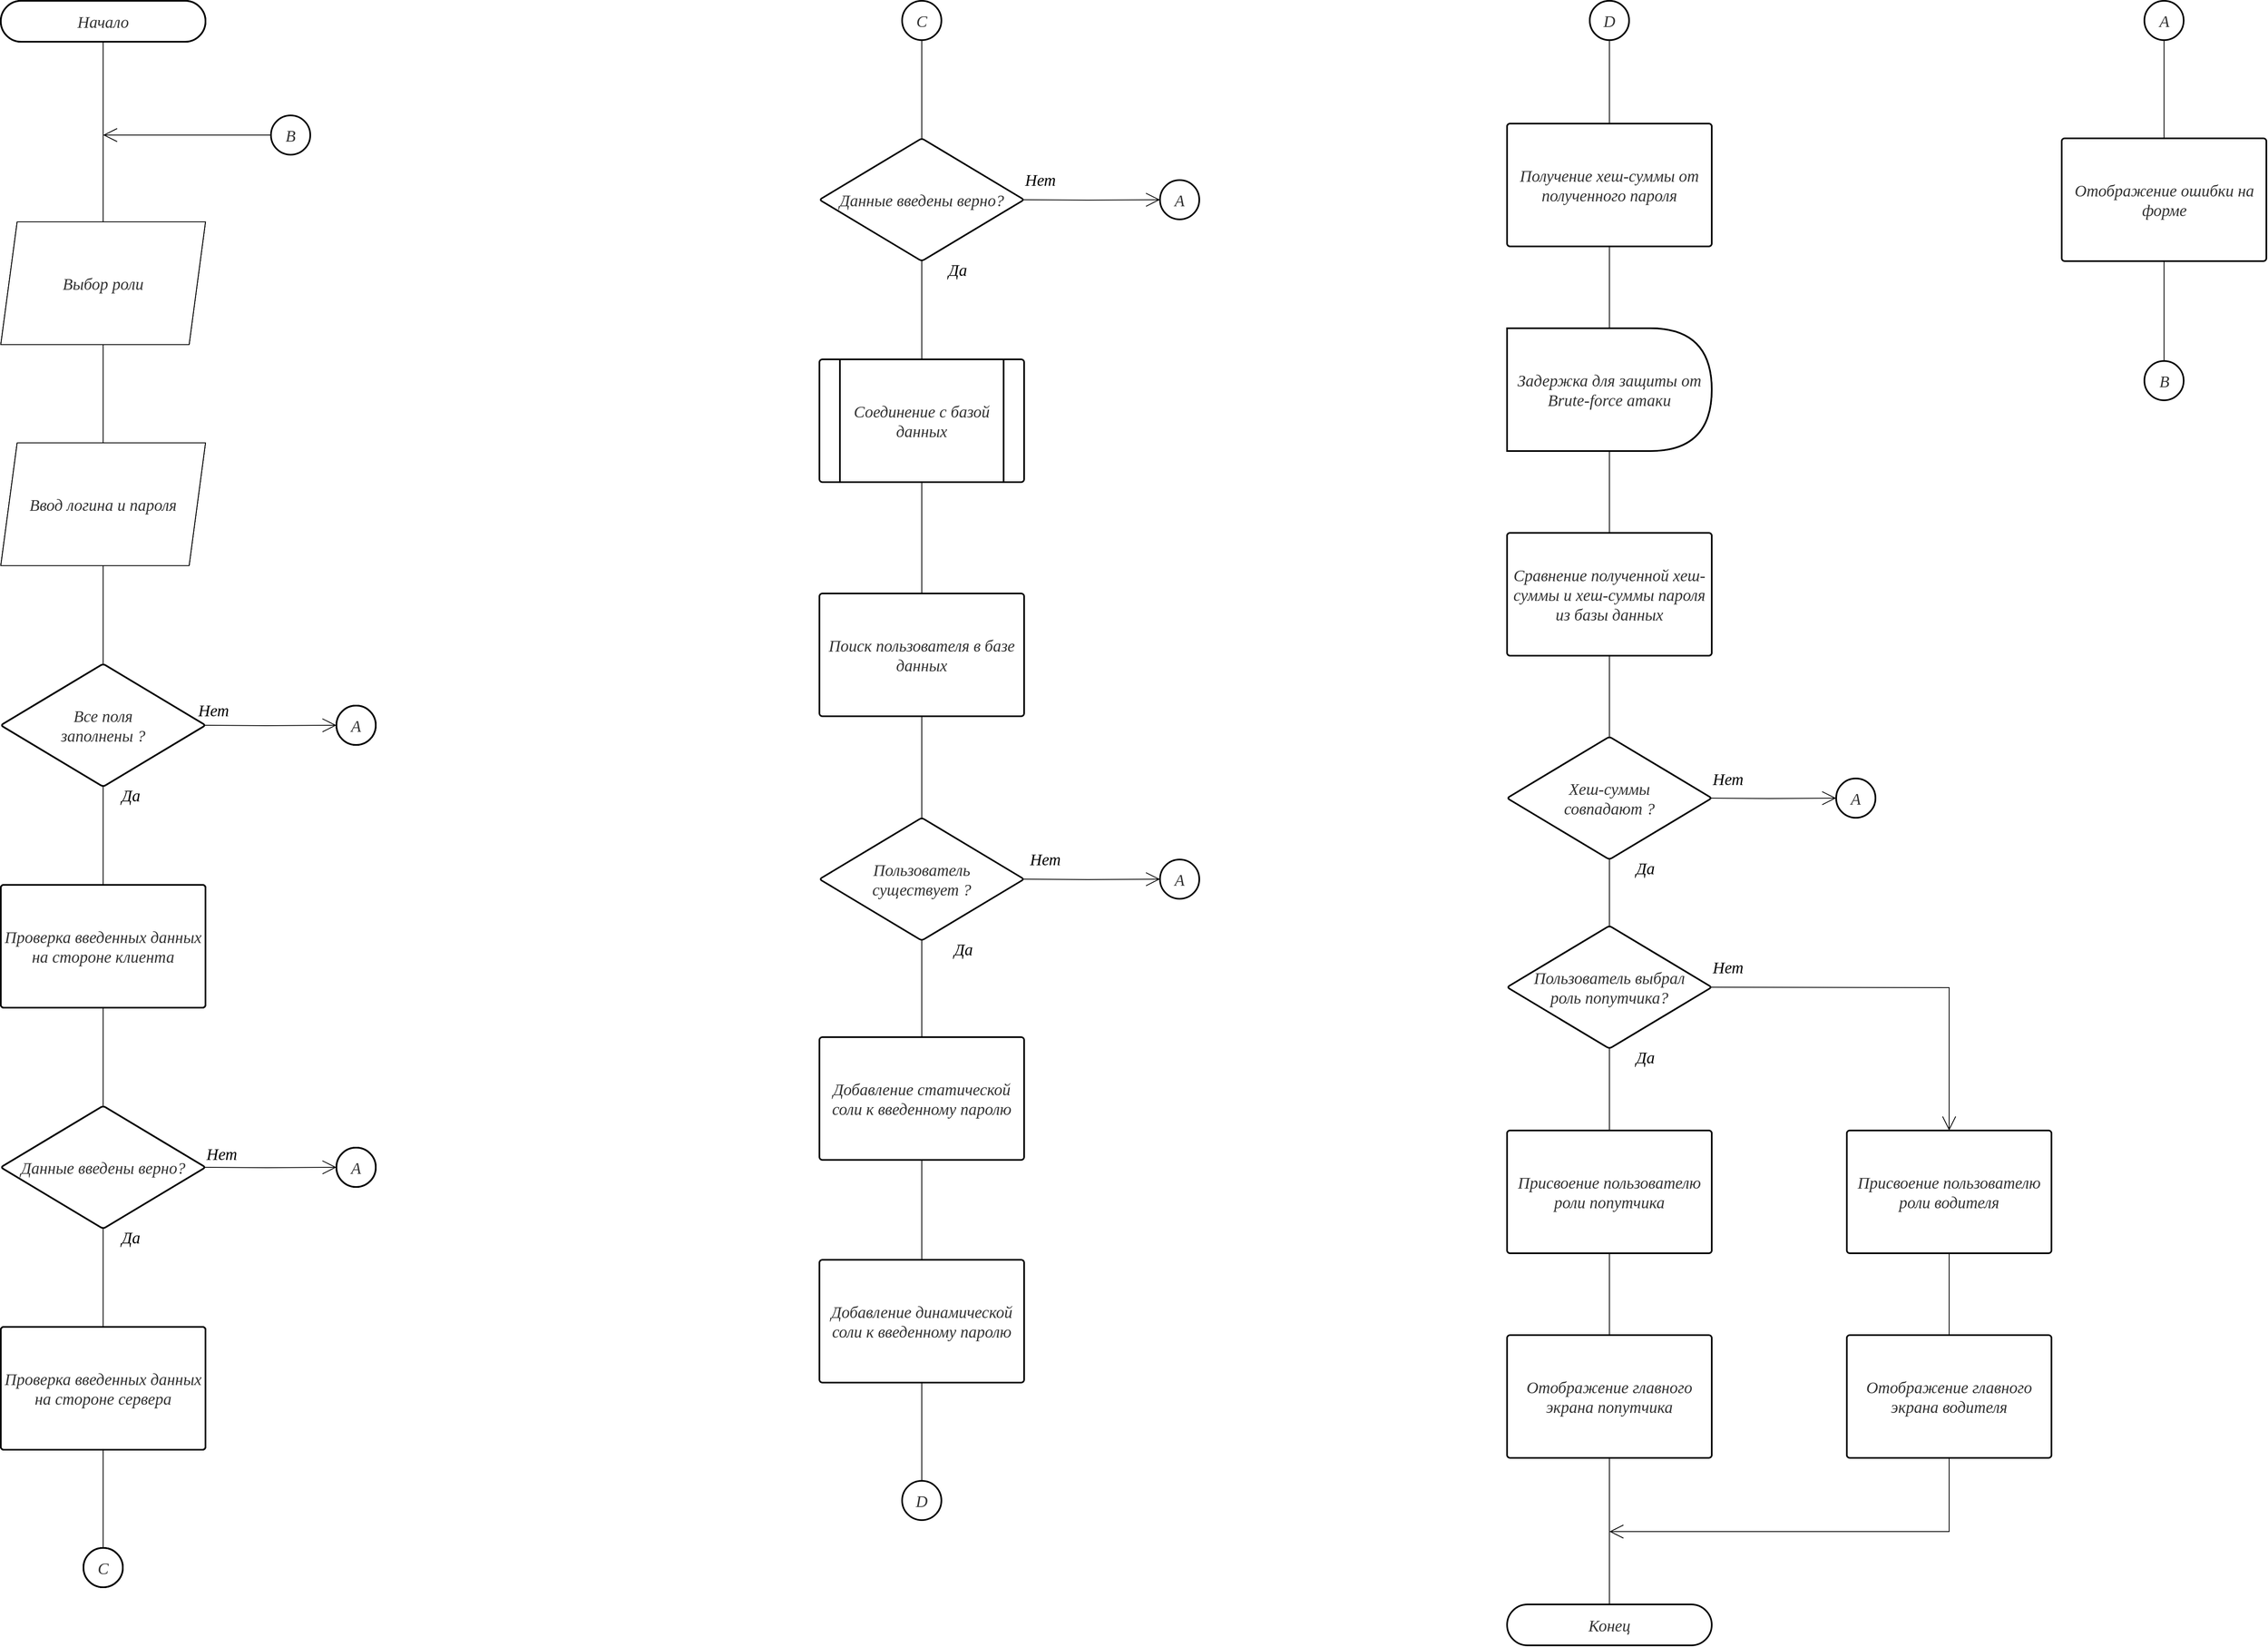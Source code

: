 <mxfile version="13.9.9" type="device"><diagram name="Страница-1" id="Страница-1"><mxGraphModel dx="1820" dy="2960" grid="1" gridSize="10" guides="1" tooltips="1" connect="1" arrows="1" fold="1" page="1" pageScale="1" pageWidth="3300" pageHeight="2339" math="0" shadow="0"><root><mxCell id="0"/><mxCell id="1" value="Блок-схема" parent="0"/><mxCell id="r9FkBit1cDTb5lO4VBFh-151" style="edgeStyle=orthogonalEdgeStyle;rounded=0;orthogonalLoop=1;jettySize=auto;html=1;exitX=0.5;exitY=1;exitDx=0;exitDy=0;entryX=0.5;entryY=0;entryDx=0;entryDy=0;fontFamily=ISOCPEUR;fontSize=20;endArrow=none;endFill=0;fontStyle=2" parent="1" source="r9FkBit1cDTb5lO4VBFh-81" target="ZZyFXWdjneQ9hG4lhuZ--81" edge="1"><mxGeometry relative="1" as="geometry"><mxPoint x="3706" y="346" as="targetPoint"/><Array as="points"><mxPoint x="3706" y="186"/></Array></mxGeometry></mxCell><UserObject label="Начало" lucidchartObjectId="3sSTWtiWA_H7" id="r9FkBit1cDTb5lO4VBFh-81"><mxCell style="html=1;overflow=block;whiteSpace=wrap;rounded=1;arcSize=50;whiteSpace=wrap;fontSize=20;fontFamily=ISOCPEUR;fontColor=#333333;fontStyle=2;spacing=3;strokeColor=#5e5e5e;strokeOpacity=100;strokeWidth=2;" parent="1" vertex="1"><mxGeometry x="3581" y="136" width="250" height="50" as="geometry"/></mxCell></UserObject><mxCell id="r9FkBit1cDTb5lO4VBFh-152" style="edgeStyle=orthogonalEdgeStyle;rounded=0;orthogonalLoop=1;jettySize=auto;html=1;entryX=0;entryY=0.5;entryDx=0;entryDy=0;fontFamily=ISOCPEUR;fontSize=20;endArrow=open;endFill=0;endSize=15;fontStyle=2" parent="1" target="r9FkBit1cDTb5lO4VBFh-88" edge="1"><mxGeometry relative="1" as="geometry"><mxPoint x="3828" y="1021" as="sourcePoint"/></mxGeometry></mxCell><mxCell id="r9FkBit1cDTb5lO4VBFh-153" style="edgeStyle=orthogonalEdgeStyle;rounded=0;orthogonalLoop=1;jettySize=auto;html=1;exitX=0.5;exitY=1;exitDx=0;exitDy=0;entryX=0.5;entryY=0;entryDx=0;entryDy=0;fontFamily=ISOCPEUR;fontSize=20;endArrow=none;endFill=0;fontStyle=2" parent="1" source="r9FkBit1cDTb5lO4VBFh-85" target="r9FkBit1cDTb5lO4VBFh-93" edge="1"><mxGeometry relative="1" as="geometry"/></mxCell><UserObject label="Все поля &lt;br&gt;заполнены ?" lucidchartObjectId="zvSTFyp-OjtI" id="r9FkBit1cDTb5lO4VBFh-85"><mxCell style="html=1;overflow=block;whiteSpace=wrap;rhombus;whiteSpace=wrap;fontSize=20;fontFamily=ISOCPEUR;fontColor=#333333;fontStyle=2;spacing=3;strokeColor=#5E5E5E;rounded=1;absoluteArcSize=1;arcSize=7;strokeWidth=2;" parent="1" vertex="1"><mxGeometry x="3581" y="946" width="250" height="150" as="geometry"/></mxCell></UserObject><UserObject label="A" lucidchartObjectId="2ASTURhC0mBe" id="r9FkBit1cDTb5lO4VBFh-88"><mxCell style="html=1;overflow=block;whiteSpace=wrap;ellipse;whiteSpace=wrap;fontSize=20;fontFamily=ISOCPEUR;fontColor=#333333;fontStyle=2;spacing=3;strokeColor=#5e5e5e;strokeOpacity=100;rounded=1;absoluteArcSize=1;arcSize=7;strokeWidth=2;" parent="1" vertex="1"><mxGeometry x="3991" y="997" width="48" height="48" as="geometry"/></mxCell></UserObject><mxCell id="f9cAHA0PAbrqCLWOZRbu-280" style="edgeStyle=orthogonalEdgeStyle;rounded=0;orthogonalLoop=1;jettySize=auto;html=1;exitX=0;exitY=0.5;exitDx=0;exitDy=0;endArrow=open;endFill=0;endSize=15;fontStyle=2" parent="1" source="r9FkBit1cDTb5lO4VBFh-91" edge="1"><mxGeometry relative="1" as="geometry"><mxPoint x="3706" y="300" as="targetPoint"/></mxGeometry></mxCell><UserObject label="B" lucidchartObjectId="sBSTlhO17uI8" id="r9FkBit1cDTb5lO4VBFh-91"><mxCell style="html=1;overflow=block;whiteSpace=wrap;ellipse;whiteSpace=wrap;fontSize=20;fontFamily=ISOCPEUR;fontColor=#333333;fontStyle=2;spacing=3;strokeOpacity=100;rounded=1;absoluteArcSize=1;arcSize=7;strokeWidth=2;" parent="1" vertex="1"><mxGeometry x="3911" y="276" width="48" height="48" as="geometry"/></mxCell></UserObject><mxCell id="r9FkBit1cDTb5lO4VBFh-181" style="edgeStyle=orthogonalEdgeStyle;rounded=0;orthogonalLoop=1;jettySize=auto;html=1;exitX=0.5;exitY=1;exitDx=0;exitDy=0;entryX=0.5;entryY=0;entryDx=0;entryDy=0;fontFamily=ISOCPEUR;fontSize=20;endArrow=none;endFill=0;fontStyle=2" parent="1" source="r9FkBit1cDTb5lO4VBFh-93" target="r9FkBit1cDTb5lO4VBFh-94" edge="1"><mxGeometry relative="1" as="geometry"/></mxCell><UserObject label="Проверка введенных данных на стороне клиента" lucidchartObjectId="fCST5fSNchoZ" id="r9FkBit1cDTb5lO4VBFh-93"><mxCell style="html=1;overflow=block;whiteSpace=wrap;;whiteSpace=wrap;fontSize=20;fontFamily=ISOCPEUR;fontColor=#333333;fontStyle=2;spacing=7;strokeColor=#5e5e5e;strokeOpacity=100;rounded=1;absoluteArcSize=1;arcSize=7;strokeWidth=2;" parent="1" vertex="1"><mxGeometry x="3581" y="1216" width="250" height="150" as="geometry"/></mxCell></UserObject><mxCell id="r9FkBit1cDTb5lO4VBFh-154" style="edgeStyle=orthogonalEdgeStyle;rounded=0;orthogonalLoop=1;jettySize=auto;html=1;entryX=0;entryY=0.5;entryDx=0;entryDy=0;fontFamily=ISOCPEUR;fontSize=20;endArrow=open;endFill=0;jumpSize=6;endSize=15;fontStyle=2" parent="1" target="r9FkBit1cDTb5lO4VBFh-96" edge="1"><mxGeometry relative="1" as="geometry"><mxPoint x="3830" y="1561" as="sourcePoint"/></mxGeometry></mxCell><mxCell id="AhCpsoD10RwEDoo0qufP-7" style="edgeStyle=orthogonalEdgeStyle;rounded=0;orthogonalLoop=1;jettySize=auto;html=1;exitX=0.5;exitY=1;exitDx=0;exitDy=0;entryX=0.5;entryY=0;entryDx=0;entryDy=0;endArrow=none;endFill=0;fontStyle=2" parent="1" source="r9FkBit1cDTb5lO4VBFh-94" target="r9FkBit1cDTb5lO4VBFh-116" edge="1"><mxGeometry relative="1" as="geometry"/></mxCell><UserObject label="Данные введены верно?" lucidchartObjectId="6CST3Xe1VdFV" id="r9FkBit1cDTb5lO4VBFh-94"><mxCell style="html=1;overflow=block;whiteSpace=wrap;rhombus;whiteSpace=wrap;fontSize=20;fontFamily=ISOCPEUR;fontColor=#333333;fontStyle=2;spacing=3;strokeColor=#5e5e5e;strokeOpacity=100;rounded=1;absoluteArcSize=1;arcSize=7;strokeWidth=2;" parent="1" vertex="1"><mxGeometry x="3581" y="1486" width="250" height="150" as="geometry"/></mxCell></UserObject><UserObject label="A" lucidchartObjectId="0ESTvNRMZ74j" id="r9FkBit1cDTb5lO4VBFh-96"><mxCell style="html=1;overflow=block;whiteSpace=wrap;ellipse;whiteSpace=wrap;fontSize=20;fontFamily=ISOCPEUR;fontColor=#333333;fontStyle=2;spacing=3;strokeColor=#5e5e5e;strokeOpacity=100;rounded=1;absoluteArcSize=1;arcSize=7;strokeWidth=2;" parent="1" vertex="1"><mxGeometry x="3991" y="1537" width="48" height="48" as="geometry"/></mxCell></UserObject><mxCell id="r9FkBit1cDTb5lO4VBFh-173" style="edgeStyle=orthogonalEdgeStyle;rounded=0;orthogonalLoop=1;jettySize=auto;html=1;entryX=0;entryY=0.5;entryDx=0;entryDy=0;fontFamily=ISOCPEUR;fontSize=20;endArrow=open;endFill=0;endSize=15;fontStyle=2" parent="1" target="r9FkBit1cDTb5lO4VBFh-100" edge="1"><mxGeometry relative="1" as="geometry"><mxPoint x="4829" y="379" as="sourcePoint"/></mxGeometry></mxCell><mxCell id="AhCpsoD10RwEDoo0qufP-11" style="edgeStyle=orthogonalEdgeStyle;rounded=0;orthogonalLoop=1;jettySize=auto;html=1;exitX=0.5;exitY=1;exitDx=0;exitDy=0;entryX=0.5;entryY=0;entryDx=0;entryDy=0;endArrow=none;endFill=0;fontStyle=2" parent="1" source="r9FkBit1cDTb5lO4VBFh-99" target="r9FkBit1cDTb5lO4VBFh-103" edge="1"><mxGeometry relative="1" as="geometry"/></mxCell><UserObject label="Данные введены верно?" lucidchartObjectId="PGST4QTKLZuI" id="r9FkBit1cDTb5lO4VBFh-99"><mxCell style="html=1;overflow=block;whiteSpace=wrap;rhombus;whiteSpace=wrap;fontSize=20;fontFamily=ISOCPEUR;fontColor=#333333;fontStyle=2;spacing=3;strokeOpacity=100;rounded=1;absoluteArcSize=1;arcSize=7;strokeWidth=2;" parent="1" vertex="1"><mxGeometry x="4581" y="304" width="250" height="150" as="geometry"/></mxCell></UserObject><UserObject label="A" lucidchartObjectId="MHSTIdCg~4zx" id="r9FkBit1cDTb5lO4VBFh-100"><mxCell style="html=1;overflow=block;whiteSpace=wrap;ellipse;whiteSpace=wrap;fontSize=20;fontFamily=ISOCPEUR;fontColor=#333333;fontStyle=2;spacing=3;strokeOpacity=100;rounded=1;absoluteArcSize=1;arcSize=7;strokeWidth=2;" parent="1" vertex="1"><mxGeometry x="4997" y="355" width="48" height="48" as="geometry"/></mxCell></UserObject><mxCell id="AhCpsoD10RwEDoo0qufP-12" style="edgeStyle=orthogonalEdgeStyle;rounded=0;orthogonalLoop=1;jettySize=auto;html=1;exitX=0.5;exitY=1;exitDx=0;exitDy=0;entryX=0.5;entryY=0;entryDx=0;entryDy=0;endArrow=none;endFill=0;fontStyle=2" parent="1" source="r9FkBit1cDTb5lO4VBFh-103" target="r9FkBit1cDTb5lO4VBFh-117" edge="1"><mxGeometry relative="1" as="geometry"/></mxCell><UserObject label="Соединение с базой данных" lucidchartObjectId="TSSTeVIu-T~A" id="r9FkBit1cDTb5lO4VBFh-103"><mxCell style="html=1;overflow=block;whiteSpace=wrap;shape=process;whiteSpace=wrap;fontSize=20;fontFamily=ISOCPEUR;fontColor=#333333;fontStyle=2;spacing=3;strokeOpacity=100;rounded=1;absoluteArcSize=1;arcSize=7;strokeWidth=2;" parent="1" vertex="1"><mxGeometry x="4581" y="574" width="250" height="150" as="geometry"/></mxCell></UserObject><mxCell id="r9FkBit1cDTb5lO4VBFh-176" style="edgeStyle=orthogonalEdgeStyle;rounded=0;orthogonalLoop=1;jettySize=auto;html=1;entryX=0;entryY=0.5;entryDx=0;entryDy=0;fontFamily=ISOCPEUR;fontSize=20;endArrow=open;endFill=0;endSize=15;fontStyle=2" parent="1" target="r9FkBit1cDTb5lO4VBFh-112" edge="1"><mxGeometry relative="1" as="geometry"><mxPoint x="4830" y="1209" as="sourcePoint"/></mxGeometry></mxCell><mxCell id="r9FkBit1cDTb5lO4VBFh-178" style="edgeStyle=orthogonalEdgeStyle;rounded=0;orthogonalLoop=1;jettySize=auto;html=1;exitX=0.5;exitY=1;exitDx=0;exitDy=0;entryX=0.5;entryY=0;entryDx=0;entryDy=0;fontFamily=ISOCPEUR;fontSize=20;endArrow=none;endFill=0;fontStyle=2" parent="1" source="r9FkBit1cDTb5lO4VBFh-110" target="r9FkBit1cDTb5lO4VBFh-118" edge="1"><mxGeometry relative="1" as="geometry"/></mxCell><UserObject label="Пользователь &lt;br&gt;существует ?" lucidchartObjectId="g7STS7jhFmGV" id="r9FkBit1cDTb5lO4VBFh-110"><mxCell style="html=1;overflow=block;whiteSpace=wrap;rhombus;whiteSpace=wrap;fontSize=20;fontFamily=ISOCPEUR;fontColor=#333333;fontStyle=2;spacing=3;strokeOpacity=100;rounded=1;absoluteArcSize=1;arcSize=7;strokeWidth=2;" parent="1" vertex="1"><mxGeometry x="4581" y="1134" width="250" height="150" as="geometry"/></mxCell></UserObject><UserObject label="A" lucidchartObjectId="O7STIdExZLB_" id="r9FkBit1cDTb5lO4VBFh-112"><mxCell style="html=1;overflow=block;whiteSpace=wrap;ellipse;whiteSpace=wrap;fontSize=20;fontFamily=ISOCPEUR;fontColor=#333333;fontStyle=2;spacing=3;strokeOpacity=100;rounded=1;absoluteArcSize=1;arcSize=7;strokeWidth=2;" parent="1" vertex="1"><mxGeometry x="4997" y="1185" width="48" height="48" as="geometry"/></mxCell></UserObject><mxCell id="r9FkBit1cDTb5lO4VBFh-182" style="edgeStyle=orthogonalEdgeStyle;rounded=0;orthogonalLoop=1;jettySize=auto;html=1;exitX=0.5;exitY=1;exitDx=0;exitDy=0;entryX=0.5;entryY=0;entryDx=0;entryDy=0;fontFamily=ISOCPEUR;fontSize=20;endArrow=none;endFill=0;fontStyle=2" parent="1" source="r9FkBit1cDTb5lO4VBFh-113" target="r9FkBit1cDTb5lO4VBFh-122" edge="1"><mxGeometry relative="1" as="geometry"/></mxCell><UserObject label="Задержка для защиты от Brute-force атаки" lucidchartObjectId="z8STIo90Ss~5" id="r9FkBit1cDTb5lO4VBFh-113"><mxCell style="html=1;overflow=block;whiteSpace=wrap;shape=delay;whiteSpace=wrap;fontSize=20;fontFamily=ISOCPEUR;fontColor=#333333;fontStyle=2;spacing=3;strokeColor=#5e5e5e;strokeOpacity=100;rounded=1;absoluteArcSize=1;arcSize=7;strokeWidth=2;" parent="1" vertex="1"><mxGeometry x="5421" y="536" width="250" height="150" as="geometry"/></mxCell></UserObject><mxCell id="AhCpsoD10RwEDoo0qufP-8" style="edgeStyle=orthogonalEdgeStyle;rounded=0;orthogonalLoop=1;jettySize=auto;html=1;exitX=0.5;exitY=1;exitDx=0;exitDy=0;entryX=0.5;entryY=0;entryDx=0;entryDy=0;endArrow=none;endFill=0;fontStyle=2" parent="1" source="r9FkBit1cDTb5lO4VBFh-116" target="f9cAHA0PAbrqCLWOZRbu-288" edge="1"><mxGeometry relative="1" as="geometry"/></mxCell><UserObject label="Проверка введенных данных на стороне сервера" lucidchartObjectId="3-STA3JtqGiA" id="r9FkBit1cDTb5lO4VBFh-116"><mxCell style="html=1;overflow=block;whiteSpace=wrap;;whiteSpace=wrap;fontSize=20;fontFamily=ISOCPEUR;fontColor=#333333;fontStyle=2;spacing=7;strokeColor=#5e5e5e;strokeOpacity=100;rounded=1;absoluteArcSize=1;arcSize=7;strokeWidth=2;" parent="1" vertex="1"><mxGeometry x="3581" y="1756" width="250" height="150" as="geometry"/></mxCell></UserObject><mxCell id="b5ymI24eeCPEQhmMt1yS-94" style="edgeStyle=none;jumpSize=6;orthogonalLoop=1;jettySize=auto;html=1;exitX=0.5;exitY=1;exitDx=0;exitDy=0;entryX=0.5;entryY=0;entryDx=0;entryDy=0;endArrow=none;endFill=0;endSize=15;strokeColor=#000000;strokeWidth=1;fontStyle=2" parent="1" source="r9FkBit1cDTb5lO4VBFh-117" target="r9FkBit1cDTb5lO4VBFh-110" edge="1"><mxGeometry relative="1" as="geometry"><mxPoint x="4706.0" y="1406" as="targetPoint"/></mxGeometry></mxCell><UserObject label="Поиск пользователя в базе данных" lucidchartObjectId="x_STbR__fo0M" id="r9FkBit1cDTb5lO4VBFh-117"><mxCell style="html=1;overflow=block;whiteSpace=wrap;;whiteSpace=wrap;fontSize=20;fontFamily=ISOCPEUR;fontColor=#333333;fontStyle=2;spacing=7;strokeOpacity=100;rounded=1;absoluteArcSize=1;arcSize=7;strokeWidth=2;" parent="1" vertex="1"><mxGeometry x="4581" y="860" width="250" height="150" as="geometry"/></mxCell></UserObject><mxCell id="AhCpsoD10RwEDoo0qufP-14" style="edgeStyle=orthogonalEdgeStyle;rounded=0;orthogonalLoop=1;jettySize=auto;html=1;exitX=0.5;exitY=1;exitDx=0;exitDy=0;entryX=0.5;entryY=0;entryDx=0;entryDy=0;endArrow=none;endFill=0;fontStyle=2" parent="1" source="r9FkBit1cDTb5lO4VBFh-118" target="AhCpsoD10RwEDoo0qufP-13" edge="1"><mxGeometry relative="1" as="geometry"/></mxCell><UserObject label="Добавление статической &lt;br&gt;соли к введенному паролю" lucidchartObjectId="J.STtp7_aqmF" id="r9FkBit1cDTb5lO4VBFh-118"><mxCell style="html=1;overflow=block;whiteSpace=wrap;;whiteSpace=wrap;fontSize=20;fontFamily=ISOCPEUR;fontColor=#333333;fontStyle=2;spacing=7;strokeOpacity=100;rounded=1;absoluteArcSize=1;arcSize=7;strokeWidth=2;" parent="1" vertex="1"><mxGeometry x="4581" y="1402" width="250" height="150" as="geometry"/></mxCell></UserObject><mxCell id="r9FkBit1cDTb5lO4VBFh-183" style="edgeStyle=orthogonalEdgeStyle;rounded=0;orthogonalLoop=1;jettySize=auto;html=1;exitX=0.5;exitY=1;exitDx=0;exitDy=0;entryX=0.5;entryY=0;entryDx=0;entryDy=0;fontFamily=ISOCPEUR;fontSize=20;endArrow=none;endFill=0;fontStyle=2" parent="1" source="r9FkBit1cDTb5lO4VBFh-122" target="r9FkBit1cDTb5lO4VBFh-124" edge="1"><mxGeometry relative="1" as="geometry"/></mxCell><UserObject label="Сравнение полученной хеш-суммы и хеш-суммы пароля из базы данных" lucidchartObjectId="dbTTmz_QVtVB" id="r9FkBit1cDTb5lO4VBFh-122"><mxCell style="html=1;overflow=block;whiteSpace=wrap;;whiteSpace=wrap;fontSize=20;fontFamily=ISOCPEUR;fontColor=#333333;fontStyle=2;spacing=7;strokeColor=#5e5e5e;strokeOpacity=100;rounded=1;absoluteArcSize=1;arcSize=7;strokeWidth=2;" parent="1" vertex="1"><mxGeometry x="5421" y="786" width="250" height="150" as="geometry"/></mxCell></UserObject><mxCell id="r9FkBit1cDTb5lO4VBFh-184" style="edgeStyle=orthogonalEdgeStyle;rounded=0;orthogonalLoop=1;jettySize=auto;html=1;entryX=0;entryY=0.5;entryDx=0;entryDy=0;fontFamily=ISOCPEUR;fontSize=20;endArrow=open;endFill=0;endSize=15;fontStyle=2" parent="1" target="r9FkBit1cDTb5lO4VBFh-133" edge="1"><mxGeometry relative="1" as="geometry"><mxPoint x="5670" y="1110" as="sourcePoint"/></mxGeometry></mxCell><UserObject label="Хеш-суммы &lt;br&gt;совпадают ?" lucidchartObjectId="TcTTra2b04.e" id="r9FkBit1cDTb5lO4VBFh-124"><mxCell style="html=1;overflow=block;whiteSpace=wrap;rhombus;whiteSpace=wrap;fontSize=20;fontFamily=ISOCPEUR;fontColor=#333333;fontStyle=2;spacing=3;strokeColor=#5e5e5e;strokeOpacity=100;rounded=1;absoluteArcSize=1;arcSize=7;strokeWidth=2;" parent="1" vertex="1"><mxGeometry x="5421" y="1035" width="250" height="150" as="geometry"/></mxCell></UserObject><UserObject label="A" lucidchartObjectId="xhTTOPPp6Guj" id="r9FkBit1cDTb5lO4VBFh-133"><mxCell style="html=1;overflow=block;whiteSpace=wrap;ellipse;whiteSpace=wrap;fontSize=20;fontFamily=ISOCPEUR;fontColor=#333333;fontStyle=2;spacing=3;strokeColor=#5e5e5e;strokeOpacity=100;rounded=1;absoluteArcSize=1;arcSize=7;strokeWidth=2;" parent="1" vertex="1"><mxGeometry x="5823" y="1086" width="48" height="48" as="geometry"/></mxCell></UserObject><mxCell id="b5ymI24eeCPEQhmMt1yS-100" style="edgeStyle=none;jumpSize=6;orthogonalLoop=1;jettySize=auto;html=1;exitX=0.5;exitY=1;exitDx=0;exitDy=0;entryX=0.5;entryY=0;entryDx=0;entryDy=0;endArrow=none;endFill=0;endSize=15;strokeColor=#000000;strokeWidth=1;fontStyle=2" parent="1" source="r9FkBit1cDTb5lO4VBFh-136" target="b5ymI24eeCPEQhmMt1yS-99" edge="1"><mxGeometry relative="1" as="geometry"/></mxCell><UserObject label="Присвоение пользователю роли попутчика" lucidchartObjectId="ShTTOFP3TYjp" id="r9FkBit1cDTb5lO4VBFh-136"><mxCell style="html=1;overflow=block;whiteSpace=wrap;;whiteSpace=wrap;fontSize=20;fontFamily=ISOCPEUR;fontColor=#333333;fontStyle=2;spacing=7;strokeColor=#5e5e5e;strokeOpacity=100;rounded=1;absoluteArcSize=1;arcSize=7;strokeWidth=2;" parent="1" vertex="1"><mxGeometry x="5421" y="1516" width="250" height="150" as="geometry"/></mxCell></UserObject><mxCell id="r9FkBit1cDTb5lO4VBFh-161" value="Нет" style="text;html=1;strokeColor=none;fillColor=none;align=center;verticalAlign=middle;whiteSpace=wrap;rounded=0;fontFamily=ISOCPEUR;fontSize=20;fontStyle=2" parent="1" vertex="1"><mxGeometry x="3831" y="1534" width="40" height="20" as="geometry"/></mxCell><mxCell id="r9FkBit1cDTb5lO4VBFh-162" value="Нет" style="text;html=1;strokeColor=none;fillColor=none;align=center;verticalAlign=middle;whiteSpace=wrap;rounded=0;fontFamily=ISOCPEUR;fontSize=20;fontStyle=2" parent="1" vertex="1"><mxGeometry x="3821" y="992" width="40" height="20" as="geometry"/></mxCell><mxCell id="r9FkBit1cDTb5lO4VBFh-163" value="Да" style="text;html=1;strokeColor=none;fillColor=none;align=center;verticalAlign=middle;whiteSpace=wrap;rounded=0;fontFamily=ISOCPEUR;fontSize=20;fontStyle=2" parent="1" vertex="1"><mxGeometry x="3720" y="1096" width="40" height="20" as="geometry"/></mxCell><mxCell id="r9FkBit1cDTb5lO4VBFh-164" value="Да" style="text;html=1;strokeColor=none;fillColor=none;align=center;verticalAlign=middle;whiteSpace=wrap;rounded=0;fontFamily=ISOCPEUR;fontSize=20;fontStyle=2" parent="1" vertex="1"><mxGeometry x="3720" y="1636" width="40" height="20" as="geometry"/></mxCell><mxCell id="r9FkBit1cDTb5lO4VBFh-172" value="Да" style="text;html=1;strokeColor=none;fillColor=none;align=center;verticalAlign=middle;whiteSpace=wrap;rounded=0;fontFamily=ISOCPEUR;fontSize=20;fontStyle=2" parent="1" vertex="1"><mxGeometry x="4730" y="454" width="40" height="20" as="geometry"/></mxCell><mxCell id="r9FkBit1cDTb5lO4VBFh-174" value="Нет" style="text;html=1;strokeColor=none;fillColor=none;align=center;verticalAlign=middle;whiteSpace=wrap;rounded=0;fontFamily=ISOCPEUR;fontSize=20;fontStyle=2" parent="1" vertex="1"><mxGeometry x="4831" y="344" width="40" height="20" as="geometry"/></mxCell><mxCell id="r9FkBit1cDTb5lO4VBFh-177" value="Нет" style="text;html=1;strokeColor=none;fillColor=none;align=center;verticalAlign=middle;whiteSpace=wrap;rounded=0;fontFamily=ISOCPEUR;fontSize=20;fontStyle=2" parent="1" vertex="1"><mxGeometry x="4837" y="1174" width="40" height="20" as="geometry"/></mxCell><mxCell id="r9FkBit1cDTb5lO4VBFh-179" value="Да" style="text;html=1;strokeColor=none;fillColor=none;align=center;verticalAlign=middle;whiteSpace=wrap;rounded=0;fontFamily=ISOCPEUR;fontSize=20;fontStyle=2" parent="1" vertex="1"><mxGeometry x="4737" y="1284" width="40" height="20" as="geometry"/></mxCell><mxCell id="r9FkBit1cDTb5lO4VBFh-185" value="Нет" style="text;html=1;strokeColor=none;fillColor=none;align=center;verticalAlign=middle;whiteSpace=wrap;rounded=0;fontFamily=ISOCPEUR;fontSize=20;fontStyle=2" parent="1" vertex="1"><mxGeometry x="5671" y="1076" width="40" height="20" as="geometry"/></mxCell><UserObject label="Конец" lucidchartObjectId="3sSTWtiWA_H7" id="r9FkBit1cDTb5lO4VBFh-188"><mxCell style="html=1;overflow=block;whiteSpace=wrap;rounded=1;arcSize=50;whiteSpace=wrap;fontSize=20;fontFamily=ISOCPEUR;fontColor=#333333;fontStyle=2;spacing=3;strokeOpacity=100;strokeWidth=2;" parent="1" vertex="1"><mxGeometry x="5421" y="2095" width="250" height="50" as="geometry"/></mxCell></UserObject><mxCell id="AhCpsoD10RwEDoo0qufP-5" style="edgeStyle=orthogonalEdgeStyle;rounded=0;orthogonalLoop=1;jettySize=auto;html=1;exitX=0.5;exitY=1;exitDx=0;exitDy=0;entryX=0.5;entryY=0;entryDx=0;entryDy=0;endArrow=none;endFill=0;fontStyle=2" parent="1" source="ZZyFXWdjneQ9hG4lhuZ--81" target="AhCpsoD10RwEDoo0qufP-4" edge="1"><mxGeometry relative="1" as="geometry"/></mxCell><mxCell id="ZZyFXWdjneQ9hG4lhuZ--81" value="&lt;font color=&quot;#333333&quot; face=&quot;isocpeur&quot;&gt;&lt;span style=&quot;font-size: 20px&quot;&gt;&lt;span&gt;Выбор роли&lt;/span&gt;&lt;/span&gt;&lt;/font&gt;" style="shape=parallelogram;perimeter=parallelogramPerimeter;whiteSpace=wrap;html=1;fixedSize=1;fontStyle=2" parent="1" vertex="1"><mxGeometry x="3581" y="406" width="250" height="150" as="geometry"/></mxCell><mxCell id="AhCpsoD10RwEDoo0qufP-19" style="edgeStyle=orthogonalEdgeStyle;rounded=0;orthogonalLoop=1;jettySize=auto;html=1;exitX=0.5;exitY=1;exitDx=0;exitDy=0;entryX=0.5;entryY=0;entryDx=0;entryDy=0;endArrow=none;endFill=0;fontStyle=2" parent="1" source="b5ymI24eeCPEQhmMt1yS-96" target="r9FkBit1cDTb5lO4VBFh-113" edge="1"><mxGeometry relative="1" as="geometry"/></mxCell><UserObject label="Получение хеш-суммы от полученного пароля" lucidchartObjectId="J.STtp7_aqmF" id="b5ymI24eeCPEQhmMt1yS-96"><mxCell style="html=1;overflow=block;whiteSpace=wrap;;whiteSpace=wrap;fontSize=20;fontFamily=ISOCPEUR;fontColor=#333333;fontStyle=2;spacing=7;strokeColor=#5e5e5e;strokeOpacity=100;rounded=1;absoluteArcSize=1;arcSize=7;strokeWidth=2;" parent="1" vertex="1"><mxGeometry x="5421" y="286" width="250" height="150" as="geometry"/></mxCell></UserObject><mxCell id="b5ymI24eeCPEQhmMt1yS-101" style="edgeStyle=none;jumpSize=6;orthogonalLoop=1;jettySize=auto;html=1;exitX=0.5;exitY=1;exitDx=0;exitDy=0;entryX=0.5;entryY=0;entryDx=0;entryDy=0;endArrow=none;endFill=0;endSize=15;strokeColor=#000000;strokeWidth=1;fontStyle=2" parent="1" source="b5ymI24eeCPEQhmMt1yS-99" target="r9FkBit1cDTb5lO4VBFh-188" edge="1"><mxGeometry relative="1" as="geometry"/></mxCell><UserObject label="Отображение главного экрана попутчика" lucidchartObjectId="ShTTOFP3TYjp" id="b5ymI24eeCPEQhmMt1yS-99"><mxCell style="html=1;overflow=block;whiteSpace=wrap;;whiteSpace=wrap;fontSize=20;fontFamily=ISOCPEUR;fontColor=#333333;fontStyle=2;spacing=7;strokeOpacity=100;rounded=1;absoluteArcSize=1;arcSize=7;strokeWidth=2;" parent="1" vertex="1"><mxGeometry x="5421" y="1766" width="250" height="150" as="geometry"/></mxCell></UserObject><UserObject label="C" lucidchartObjectId="bgTTyv2nq2ye" id="f9cAHA0PAbrqCLWOZRbu-288"><mxCell style="html=1;overflow=block;whiteSpace=wrap;ellipse;whiteSpace=wrap;fontSize=20;fontFamily=ISOCPEUR;fontColor=#333333;fontStyle=2;spacing=3;strokeColor=#5e5e5e;strokeOpacity=100;rounded=1;absoluteArcSize=1;arcSize=7;strokeWidth=2;" parent="1" vertex="1"><mxGeometry x="3682" y="2026" width="48" height="48" as="geometry"/></mxCell></UserObject><UserObject label="D" lucidchartObjectId="O7STIdExZLB_" id="f9cAHA0PAbrqCLWOZRbu-292"><mxCell style="html=1;overflow=block;whiteSpace=wrap;ellipse;whiteSpace=wrap;fontSize=20;fontFamily=ISOCPEUR;fontColor=#333333;fontStyle=2;spacing=3;strokeOpacity=100;rounded=1;absoluteArcSize=1;arcSize=7;strokeWidth=2;" parent="1" vertex="1"><mxGeometry x="4682" y="1944" width="48" height="48" as="geometry"/></mxCell></UserObject><mxCell id="AhCpsoD10RwEDoo0qufP-6" style="edgeStyle=orthogonalEdgeStyle;rounded=0;orthogonalLoop=1;jettySize=auto;html=1;exitX=0.5;exitY=1;exitDx=0;exitDy=0;entryX=0.5;entryY=0;entryDx=0;entryDy=0;endArrow=none;endFill=0;fontStyle=2" parent="1" source="AhCpsoD10RwEDoo0qufP-4" target="r9FkBit1cDTb5lO4VBFh-85" edge="1"><mxGeometry relative="1" as="geometry"/></mxCell><mxCell id="AhCpsoD10RwEDoo0qufP-4" value="&lt;span style=&quot;color: rgb(51, 51, 51); font-family: isocpeur; font-size: 20px;&quot;&gt;Ввод логина и пароля&lt;/span&gt;" style="shape=parallelogram;perimeter=parallelogramPerimeter;whiteSpace=wrap;html=1;fixedSize=1;fontStyle=2" parent="1" vertex="1"><mxGeometry x="3581" y="676" width="250" height="150" as="geometry"/></mxCell><mxCell id="AhCpsoD10RwEDoo0qufP-10" style="edgeStyle=orthogonalEdgeStyle;rounded=0;orthogonalLoop=1;jettySize=auto;html=1;exitX=0.5;exitY=1;exitDx=0;exitDy=0;entryX=0.5;entryY=0;entryDx=0;entryDy=0;endArrow=none;endFill=0;fontStyle=2" parent="1" source="AhCpsoD10RwEDoo0qufP-9" target="r9FkBit1cDTb5lO4VBFh-99" edge="1"><mxGeometry relative="1" as="geometry"/></mxCell><UserObject label="C" lucidchartObjectId="bgTTyv2nq2ye" id="AhCpsoD10RwEDoo0qufP-9"><mxCell style="html=1;overflow=block;whiteSpace=wrap;ellipse;whiteSpace=wrap;fontSize=20;fontFamily=ISOCPEUR;fontColor=#333333;fontStyle=2;spacing=3;strokeOpacity=100;rounded=1;absoluteArcSize=1;arcSize=7;strokeWidth=2;" parent="1" vertex="1"><mxGeometry x="4682" y="136" width="48" height="48" as="geometry"/></mxCell></UserObject><mxCell id="AhCpsoD10RwEDoo0qufP-15" style="edgeStyle=orthogonalEdgeStyle;rounded=0;orthogonalLoop=1;jettySize=auto;html=1;exitX=0.5;exitY=1;exitDx=0;exitDy=0;entryX=0.5;entryY=0;entryDx=0;entryDy=0;endArrow=none;endFill=0;fontStyle=2" parent="1" source="AhCpsoD10RwEDoo0qufP-13" target="f9cAHA0PAbrqCLWOZRbu-292" edge="1"><mxGeometry relative="1" as="geometry"/></mxCell><UserObject label="Добавление динамической соли к введенному паролю" lucidchartObjectId="J.STtp7_aqmF" id="AhCpsoD10RwEDoo0qufP-13"><mxCell style="html=1;overflow=block;whiteSpace=wrap;;whiteSpace=wrap;fontSize=20;fontFamily=ISOCPEUR;fontColor=#333333;fontStyle=2;spacing=7;strokeOpacity=100;rounded=1;absoluteArcSize=1;arcSize=7;strokeWidth=2;" parent="1" vertex="1"><mxGeometry x="4581" y="1674" width="250" height="150" as="geometry"/></mxCell></UserObject><mxCell id="AhCpsoD10RwEDoo0qufP-18" style="edgeStyle=orthogonalEdgeStyle;rounded=0;orthogonalLoop=1;jettySize=auto;html=1;exitX=0.5;exitY=1;exitDx=0;exitDy=0;entryX=0.5;entryY=0;entryDx=0;entryDy=0;endArrow=none;endFill=0;fontStyle=2" parent="1" source="AhCpsoD10RwEDoo0qufP-16" target="b5ymI24eeCPEQhmMt1yS-96" edge="1"><mxGeometry relative="1" as="geometry"/></mxCell><UserObject label="D" lucidchartObjectId="O7STIdExZLB_" id="AhCpsoD10RwEDoo0qufP-16"><mxCell style="html=1;overflow=block;whiteSpace=wrap;ellipse;whiteSpace=wrap;fontSize=20;fontFamily=ISOCPEUR;fontColor=#333333;fontStyle=2;spacing=3;strokeColor=#5e5e5e;strokeOpacity=100;rounded=1;absoluteArcSize=1;arcSize=7;strokeWidth=2;" parent="1" vertex="1"><mxGeometry x="5522" y="136" width="48" height="48" as="geometry"/></mxCell></UserObject><mxCell id="AhCpsoD10RwEDoo0qufP-23" style="edgeStyle=orthogonalEdgeStyle;rounded=0;orthogonalLoop=1;jettySize=auto;html=1;exitX=0.5;exitY=1;exitDx=0;exitDy=0;entryX=0.5;entryY=0;entryDx=0;entryDy=0;endArrow=none;endFill=0;fontStyle=2" parent="1" source="AhCpsoD10RwEDoo0qufP-21" target="AhCpsoD10RwEDoo0qufP-22" edge="1"><mxGeometry relative="1" as="geometry"/></mxCell><UserObject label="A" lucidchartObjectId="bgTTyv2nq2ye" id="AhCpsoD10RwEDoo0qufP-21"><mxCell style="html=1;overflow=block;whiteSpace=wrap;ellipse;whiteSpace=wrap;fontSize=20;fontFamily=ISOCPEUR;fontColor=#333333;fontStyle=2;spacing=3;strokeOpacity=100;rounded=1;absoluteArcSize=1;arcSize=7;strokeWidth=2;" parent="1" vertex="1"><mxGeometry x="6199.5" y="136" width="48" height="48" as="geometry"/></mxCell></UserObject><mxCell id="AhCpsoD10RwEDoo0qufP-26" style="edgeStyle=orthogonalEdgeStyle;rounded=0;orthogonalLoop=1;jettySize=auto;html=1;exitX=0.5;exitY=1;exitDx=0;exitDy=0;endArrow=none;endFill=0;entryX=0.5;entryY=0;entryDx=0;entryDy=0;fontStyle=2" parent="1" source="AhCpsoD10RwEDoo0qufP-22" target="AhCpsoD10RwEDoo0qufP-25" edge="1"><mxGeometry relative="1" as="geometry"><mxPoint x="6223.5" y="536" as="targetPoint"/></mxGeometry></mxCell><UserObject label="Отображение ошибки на форме" lucidchartObjectId="x_STbR__fo0M" id="AhCpsoD10RwEDoo0qufP-22"><mxCell style="html=1;overflow=block;whiteSpace=wrap;;whiteSpace=wrap;fontSize=20;fontFamily=ISOCPEUR;fontColor=#333333;fontStyle=2;spacing=7;strokeOpacity=100;rounded=1;absoluteArcSize=1;arcSize=7;strokeWidth=2;" parent="1" vertex="1"><mxGeometry x="6098.5" y="304" width="250" height="150" as="geometry"/></mxCell></UserObject><UserObject label="B" lucidchartObjectId="bgTTyv2nq2ye" id="AhCpsoD10RwEDoo0qufP-25"><mxCell style="html=1;overflow=block;whiteSpace=wrap;ellipse;whiteSpace=wrap;fontSize=20;fontFamily=ISOCPEUR;fontColor=#333333;fontStyle=2;spacing=3;strokeOpacity=100;rounded=1;absoluteArcSize=1;arcSize=7;strokeWidth=2;" parent="1" vertex="1"><mxGeometry x="6199.5" y="576" width="48" height="48" as="geometry"/></mxCell></UserObject><mxCell id="AhCpsoD10RwEDoo0qufP-35" style="edgeStyle=orthogonalEdgeStyle;rounded=0;orthogonalLoop=1;jettySize=auto;html=1;exitX=0.5;exitY=1;exitDx=0;exitDy=0;entryX=0.5;entryY=0;entryDx=0;entryDy=0;endArrow=none;endFill=0;fontStyle=2" parent="1" source="AhCpsoD10RwEDoo0qufP-27" target="r9FkBit1cDTb5lO4VBFh-136" edge="1"><mxGeometry relative="1" as="geometry"/></mxCell><mxCell id="AhCpsoD10RwEDoo0qufP-33" value="Да" style="text;html=1;strokeColor=none;fillColor=none;align=center;verticalAlign=middle;whiteSpace=wrap;rounded=0;fontFamily=ISOCPEUR;fontSize=20;fontStyle=2" parent="1" vertex="1"><mxGeometry x="5570" y="1185" width="40" height="20" as="geometry"/></mxCell><mxCell id="AhCpsoD10RwEDoo0qufP-34" value="Да" style="text;html=1;strokeColor=none;fillColor=none;align=center;verticalAlign=middle;whiteSpace=wrap;rounded=0;fontFamily=ISOCPEUR;fontSize=20;fontStyle=2" parent="1" vertex="1"><mxGeometry x="5570" y="1416" width="40" height="20" as="geometry"/></mxCell><mxCell id="AhCpsoD10RwEDoo0qufP-36" value="Нет" style="text;html=1;strokeColor=none;fillColor=none;align=center;verticalAlign=middle;whiteSpace=wrap;rounded=0;fontFamily=ISOCPEUR;fontSize=20;fontStyle=2" parent="1" vertex="1"><mxGeometry x="5671" y="1306" width="40" height="20" as="geometry"/></mxCell><mxCell id="AhCpsoD10RwEDoo0qufP-42" style="edgeStyle=orthogonalEdgeStyle;rounded=0;orthogonalLoop=1;jettySize=auto;html=1;endArrow=open;endFill=0;entryX=0.5;entryY=0;entryDx=0;entryDy=0;endSize=15;fontStyle=2" parent="1" target="AhCpsoD10RwEDoo0qufP-39" edge="1"><mxGeometry relative="1" as="geometry"><mxPoint x="5946" y="1340.667" as="targetPoint"/><mxPoint x="5670" y="1341" as="sourcePoint"/></mxGeometry></mxCell><UserObject label="Пользователь выбрал &lt;br&gt;роль попутчика?" lucidchartObjectId="TcTTra2b04.e" id="AhCpsoD10RwEDoo0qufP-27"><mxCell style="html=1;overflow=block;whiteSpace=wrap;rhombus;whiteSpace=wrap;fontSize=20;fontFamily=ISOCPEUR;fontColor=#333333;fontStyle=2;spacing=3;strokeColor=#5e5e5e;strokeOpacity=100;rounded=1;absoluteArcSize=1;arcSize=7;strokeWidth=2;" parent="1" vertex="1"><mxGeometry x="5421" y="1266" width="250" height="150" as="geometry"/></mxCell></UserObject><mxCell id="AhCpsoD10RwEDoo0qufP-37" style="edgeStyle=orthogonalEdgeStyle;rounded=0;orthogonalLoop=1;jettySize=auto;html=1;exitX=0.5;exitY=1;exitDx=0;exitDy=0;endArrow=none;endFill=0;fontStyle=2" parent="1" source="r9FkBit1cDTb5lO4VBFh-124" target="AhCpsoD10RwEDoo0qufP-27" edge="1"><mxGeometry relative="1" as="geometry"><mxPoint x="5545.862" y="1394" as="targetPoint"/><mxPoint x="5546" y="1216" as="sourcePoint"/></mxGeometry></mxCell><mxCell id="AhCpsoD10RwEDoo0qufP-41" style="edgeStyle=orthogonalEdgeStyle;rounded=0;orthogonalLoop=1;jettySize=auto;html=1;exitX=0.5;exitY=1;exitDx=0;exitDy=0;entryX=0.5;entryY=0;entryDx=0;entryDy=0;endArrow=none;endFill=0;fontStyle=2" parent="1" source="AhCpsoD10RwEDoo0qufP-39" target="AhCpsoD10RwEDoo0qufP-40" edge="1"><mxGeometry relative="1" as="geometry"/></mxCell><UserObject label="Присвоение пользователю роли водителя" lucidchartObjectId="ShTTOFP3TYjp" id="AhCpsoD10RwEDoo0qufP-39"><mxCell style="html=1;overflow=block;whiteSpace=wrap;;whiteSpace=wrap;fontSize=20;fontFamily=ISOCPEUR;fontColor=#333333;fontStyle=2;spacing=7;strokeOpacity=100;rounded=1;absoluteArcSize=1;arcSize=7;strokeWidth=2;" parent="1" vertex="1"><mxGeometry x="5836" y="1516" width="250" height="150" as="geometry"/></mxCell></UserObject><mxCell id="AhCpsoD10RwEDoo0qufP-43" style="edgeStyle=orthogonalEdgeStyle;rounded=0;orthogonalLoop=1;jettySize=auto;html=1;exitX=0.5;exitY=1;exitDx=0;exitDy=0;endArrow=open;endFill=0;endSize=15;fontStyle=2" parent="1" source="AhCpsoD10RwEDoo0qufP-40" edge="1"><mxGeometry relative="1" as="geometry"><mxPoint x="5546" y="2006" as="targetPoint"/><Array as="points"><mxPoint x="5961" y="2006"/></Array></mxGeometry></mxCell><UserObject label="Отображение главного экрана водителя" lucidchartObjectId="ShTTOFP3TYjp" id="AhCpsoD10RwEDoo0qufP-40"><mxCell style="html=1;overflow=block;whiteSpace=wrap;;whiteSpace=wrap;fontSize=20;fontFamily=ISOCPEUR;fontColor=#333333;fontStyle=2;spacing=7;strokeOpacity=100;rounded=1;absoluteArcSize=1;arcSize=7;strokeWidth=2;" parent="1" vertex="1"><mxGeometry x="5836" y="1766" width="250" height="150" as="geometry"/></mxCell></UserObject><UserObject label="Начало" lucidchartObjectId="3sSTWtiWA_H7" id="IMQkuCgPcBIFkqRoIM0G-4"><mxCell style="html=1;overflow=block;whiteSpace=wrap;rounded=1;arcSize=50;whiteSpace=wrap;fontSize=20;fontFamily=ISOCPEUR;fontColor=#333333;fontStyle=2;spacing=3;strokeOpacity=100;strokeWidth=2;" parent="1" vertex="1"><mxGeometry x="3581" y="136" width="250" height="50" as="geometry"/></mxCell></UserObject><mxCell id="IMQkuCgPcBIFkqRoIM0G-5" value="&lt;font color=&quot;#333333&quot; face=&quot;isocpeur&quot;&gt;&lt;span style=&quot;font-size: 20px&quot;&gt;&lt;span&gt;Выбор роли&lt;/span&gt;&lt;/span&gt;&lt;/font&gt;" style="shape=parallelogram;perimeter=parallelogramPerimeter;whiteSpace=wrap;html=1;fixedSize=1;fontStyle=2;" parent="1" vertex="1"><mxGeometry x="3581" y="406" width="250" height="150" as="geometry"/></mxCell><mxCell id="IMQkuCgPcBIFkqRoIM0G-6" value="&lt;span style=&quot;color: rgb(51, 51, 51); font-family: isocpeur; font-size: 20px;&quot;&gt;Ввод логина и пароля&lt;/span&gt;" style="shape=parallelogram;perimeter=parallelogramPerimeter;whiteSpace=wrap;html=1;fixedSize=1;fontStyle=2;" parent="1" vertex="1"><mxGeometry x="3581" y="676" width="250" height="150" as="geometry"/></mxCell><UserObject label="Все поля &lt;br&gt;заполнены ?" lucidchartObjectId="zvSTFyp-OjtI" id="IMQkuCgPcBIFkqRoIM0G-7"><mxCell style="html=1;overflow=block;whiteSpace=wrap;rhombus;whiteSpace=wrap;fontSize=20;fontFamily=ISOCPEUR;fontColor=#333333;fontStyle=2;spacing=3;rounded=1;absoluteArcSize=1;arcSize=7;strokeWidth=2;" parent="1" vertex="1"><mxGeometry x="3581" y="946" width="250" height="150" as="geometry"/></mxCell></UserObject><UserObject label="Проверка введенных данных на стороне клиента" lucidchartObjectId="fCST5fSNchoZ" id="IMQkuCgPcBIFkqRoIM0G-8"><mxCell style="html=1;overflow=block;whiteSpace=wrap;;whiteSpace=wrap;fontSize=20;fontFamily=ISOCPEUR;fontColor=#333333;fontStyle=2;spacing=7;strokeOpacity=100;rounded=1;absoluteArcSize=1;arcSize=7;strokeWidth=2;" parent="1" vertex="1"><mxGeometry x="3581" y="1216" width="250" height="150" as="geometry"/></mxCell></UserObject><UserObject label="Данные введены верно?" lucidchartObjectId="6CST3Xe1VdFV" id="IMQkuCgPcBIFkqRoIM0G-9"><mxCell style="html=1;overflow=block;whiteSpace=wrap;rhombus;whiteSpace=wrap;fontSize=20;fontFamily=ISOCPEUR;fontColor=#333333;fontStyle=2;spacing=3;strokeOpacity=100;rounded=1;absoluteArcSize=1;arcSize=7;strokeWidth=2;" parent="1" vertex="1"><mxGeometry x="3581" y="1486" width="250" height="150" as="geometry"/></mxCell></UserObject><UserObject label="Проверка введенных данных на стороне сервера" lucidchartObjectId="3-STA3JtqGiA" id="IMQkuCgPcBIFkqRoIM0G-10"><mxCell style="html=1;overflow=block;whiteSpace=wrap;;whiteSpace=wrap;fontSize=20;fontFamily=ISOCPEUR;fontColor=#333333;fontStyle=2;spacing=7;strokeOpacity=100;rounded=1;absoluteArcSize=1;arcSize=7;strokeWidth=2;" parent="1" vertex="1"><mxGeometry x="3581" y="1756" width="250" height="150" as="geometry"/></mxCell></UserObject><UserObject label="C" lucidchartObjectId="bgTTyv2nq2ye" id="IMQkuCgPcBIFkqRoIM0G-11"><mxCell style="html=1;overflow=block;whiteSpace=wrap;ellipse;whiteSpace=wrap;fontSize=20;fontFamily=ISOCPEUR;fontColor=#333333;fontStyle=2;spacing=3;strokeOpacity=100;rounded=1;absoluteArcSize=1;arcSize=7;strokeWidth=2;" parent="1" vertex="1"><mxGeometry x="3682" y="2026" width="48" height="48" as="geometry"/></mxCell></UserObject><UserObject label="A" lucidchartObjectId="0ESTvNRMZ74j" id="IMQkuCgPcBIFkqRoIM0G-12"><mxCell style="html=1;overflow=block;whiteSpace=wrap;ellipse;whiteSpace=wrap;fontSize=20;fontFamily=ISOCPEUR;fontColor=#333333;fontStyle=2;spacing=3;strokeOpacity=100;rounded=1;absoluteArcSize=1;arcSize=7;strokeWidth=2;" parent="1" vertex="1"><mxGeometry x="3991" y="1537" width="48" height="48" as="geometry"/></mxCell></UserObject><UserObject label="A" lucidchartObjectId="2ASTURhC0mBe" id="IMQkuCgPcBIFkqRoIM0G-13"><mxCell style="html=1;overflow=block;whiteSpace=wrap;ellipse;whiteSpace=wrap;fontSize=20;fontFamily=ISOCPEUR;fontColor=#333333;fontStyle=2;spacing=3;strokeOpacity=100;rounded=1;absoluteArcSize=1;arcSize=7;strokeWidth=2;" parent="1" vertex="1"><mxGeometry x="3991" y="997" width="48" height="48" as="geometry"/></mxCell></UserObject><UserObject label="Начало" lucidchartObjectId="3sSTWtiWA_H7" id="IMQkuCgPcBIFkqRoIM0G-14"><mxCell style="html=1;overflow=block;whiteSpace=wrap;rounded=1;arcSize=50;whiteSpace=wrap;fontSize=20;fontFamily=ISOCPEUR;fontColor=#333333;fontStyle=2;spacing=3;strokeOpacity=100;strokeWidth=2;" parent="1" vertex="1"><mxGeometry x="3581" y="136" width="250" height="50" as="geometry"/></mxCell></UserObject><mxCell id="IMQkuCgPcBIFkqRoIM0G-15" value="&lt;font color=&quot;#333333&quot; face=&quot;isocpeur&quot;&gt;&lt;span style=&quot;font-size: 20px&quot;&gt;&lt;span&gt;Выбор роли&lt;/span&gt;&lt;/span&gt;&lt;/font&gt;" style="shape=parallelogram;perimeter=parallelogramPerimeter;whiteSpace=wrap;html=1;fixedSize=1;fontStyle=2;" parent="1" vertex="1"><mxGeometry x="3581" y="406" width="250" height="150" as="geometry"/></mxCell><mxCell id="IMQkuCgPcBIFkqRoIM0G-16" value="&lt;span style=&quot;color: rgb(51, 51, 51); font-family: isocpeur; font-size: 20px;&quot;&gt;Ввод логина и пароля&lt;/span&gt;" style="shape=parallelogram;perimeter=parallelogramPerimeter;whiteSpace=wrap;html=1;fixedSize=1;fontStyle=2;" parent="1" vertex="1"><mxGeometry x="3581" y="676" width="250" height="150" as="geometry"/></mxCell><UserObject label="Все поля &lt;br&gt;заполнены ?" lucidchartObjectId="zvSTFyp-OjtI" id="IMQkuCgPcBIFkqRoIM0G-17"><mxCell style="html=1;overflow=block;whiteSpace=wrap;rhombus;whiteSpace=wrap;fontSize=20;fontFamily=ISOCPEUR;fontColor=#333333;fontStyle=2;spacing=3;rounded=1;absoluteArcSize=1;arcSize=7;strokeWidth=2;" parent="1" vertex="1"><mxGeometry x="3581" y="946" width="250" height="150" as="geometry"/></mxCell></UserObject><UserObject label="Проверка введенных данных на стороне клиента" lucidchartObjectId="fCST5fSNchoZ" id="IMQkuCgPcBIFkqRoIM0G-18"><mxCell style="html=1;overflow=block;whiteSpace=wrap;;whiteSpace=wrap;fontSize=20;fontFamily=ISOCPEUR;fontColor=#333333;fontStyle=2;spacing=7;strokeOpacity=100;rounded=1;absoluteArcSize=1;arcSize=7;strokeWidth=2;" parent="1" vertex="1"><mxGeometry x="3581" y="1216" width="250" height="150" as="geometry"/></mxCell></UserObject><UserObject label="Данные введены верно?" lucidchartObjectId="6CST3Xe1VdFV" id="IMQkuCgPcBIFkqRoIM0G-19"><mxCell style="html=1;overflow=block;whiteSpace=wrap;rhombus;whiteSpace=wrap;fontSize=20;fontFamily=ISOCPEUR;fontColor=#333333;fontStyle=2;spacing=3;strokeOpacity=100;rounded=1;absoluteArcSize=1;arcSize=7;strokeWidth=2;" parent="1" vertex="1"><mxGeometry x="3581" y="1486" width="250" height="150" as="geometry"/></mxCell></UserObject><UserObject label="Проверка введенных данных на стороне сервера" lucidchartObjectId="3-STA3JtqGiA" id="IMQkuCgPcBIFkqRoIM0G-20"><mxCell style="html=1;overflow=block;whiteSpace=wrap;;whiteSpace=wrap;fontSize=20;fontFamily=ISOCPEUR;fontColor=#333333;fontStyle=2;spacing=7;strokeOpacity=100;rounded=1;absoluteArcSize=1;arcSize=7;strokeWidth=2;" parent="1" vertex="1"><mxGeometry x="3581" y="1756" width="250" height="150" as="geometry"/></mxCell></UserObject><UserObject label="C" lucidchartObjectId="bgTTyv2nq2ye" id="IMQkuCgPcBIFkqRoIM0G-21"><mxCell style="html=1;overflow=block;whiteSpace=wrap;ellipse;whiteSpace=wrap;fontSize=20;fontFamily=ISOCPEUR;fontColor=#333333;fontStyle=2;spacing=3;strokeOpacity=100;rounded=1;absoluteArcSize=1;arcSize=7;strokeWidth=2;" parent="1" vertex="1"><mxGeometry x="3682" y="2026" width="48" height="48" as="geometry"/></mxCell></UserObject><UserObject label="A" lucidchartObjectId="0ESTvNRMZ74j" id="IMQkuCgPcBIFkqRoIM0G-22"><mxCell style="html=1;overflow=block;whiteSpace=wrap;ellipse;whiteSpace=wrap;fontSize=20;fontFamily=ISOCPEUR;fontColor=#333333;fontStyle=2;spacing=3;strokeOpacity=100;rounded=1;absoluteArcSize=1;arcSize=7;strokeWidth=2;" parent="1" vertex="1"><mxGeometry x="3991" y="1537" width="48" height="48" as="geometry"/></mxCell></UserObject><UserObject label="A" lucidchartObjectId="2ASTURhC0mBe" id="IMQkuCgPcBIFkqRoIM0G-23"><mxCell style="html=1;overflow=block;whiteSpace=wrap;ellipse;whiteSpace=wrap;fontSize=20;fontFamily=ISOCPEUR;fontColor=#333333;fontStyle=2;spacing=3;strokeOpacity=100;rounded=1;absoluteArcSize=1;arcSize=7;strokeWidth=2;" parent="1" vertex="1"><mxGeometry x="3991" y="997" width="48" height="48" as="geometry"/></mxCell></UserObject><UserObject label="Начало" lucidchartObjectId="3sSTWtiWA_H7" id="IMQkuCgPcBIFkqRoIM0G-24"><mxCell style="html=1;overflow=block;whiteSpace=wrap;rounded=1;arcSize=50;whiteSpace=wrap;fontSize=20;fontFamily=ISOCPEUR;fontColor=#333333;fontStyle=2;spacing=3;strokeOpacity=100;strokeWidth=2;" parent="1" vertex="1"><mxGeometry x="3581" y="136" width="250" height="50" as="geometry"/></mxCell></UserObject><mxCell id="IMQkuCgPcBIFkqRoIM0G-25" value="&lt;font color=&quot;#333333&quot; face=&quot;isocpeur&quot;&gt;&lt;span style=&quot;font-size: 20px&quot;&gt;&lt;span&gt;Выбор роли&lt;/span&gt;&lt;/span&gt;&lt;/font&gt;" style="shape=parallelogram;perimeter=parallelogramPerimeter;whiteSpace=wrap;html=1;fixedSize=1;fontStyle=2;" parent="1" vertex="1"><mxGeometry x="3581" y="406" width="250" height="150" as="geometry"/></mxCell><mxCell id="IMQkuCgPcBIFkqRoIM0G-26" value="&lt;span style=&quot;color: rgb(51, 51, 51); font-family: isocpeur; font-size: 20px;&quot;&gt;Ввод логина и пароля&lt;/span&gt;" style="shape=parallelogram;perimeter=parallelogramPerimeter;whiteSpace=wrap;html=1;fixedSize=1;fontStyle=2;" parent="1" vertex="1"><mxGeometry x="3581" y="676" width="250" height="150" as="geometry"/></mxCell><UserObject label="Все поля &lt;br&gt;заполнены ?" lucidchartObjectId="zvSTFyp-OjtI" id="IMQkuCgPcBIFkqRoIM0G-27"><mxCell style="html=1;overflow=block;whiteSpace=wrap;rhombus;whiteSpace=wrap;fontSize=20;fontFamily=ISOCPEUR;fontColor=#333333;fontStyle=2;spacing=3;rounded=1;absoluteArcSize=1;arcSize=7;strokeWidth=2;" parent="1" vertex="1"><mxGeometry x="3581" y="946" width="250" height="150" as="geometry"/></mxCell></UserObject><UserObject label="Проверка введенных данных на стороне клиента" lucidchartObjectId="fCST5fSNchoZ" id="IMQkuCgPcBIFkqRoIM0G-28"><mxCell style="html=1;overflow=block;whiteSpace=wrap;;whiteSpace=wrap;fontSize=20;fontFamily=ISOCPEUR;fontColor=#333333;fontStyle=2;spacing=7;strokeOpacity=100;rounded=1;absoluteArcSize=1;arcSize=7;strokeWidth=2;" parent="1" vertex="1"><mxGeometry x="3581" y="1216" width="250" height="150" as="geometry"/></mxCell></UserObject><UserObject label="Данные введены верно?" lucidchartObjectId="6CST3Xe1VdFV" id="IMQkuCgPcBIFkqRoIM0G-29"><mxCell style="html=1;overflow=block;whiteSpace=wrap;rhombus;whiteSpace=wrap;fontSize=20;fontFamily=ISOCPEUR;fontColor=#333333;fontStyle=2;spacing=3;strokeOpacity=100;rounded=1;absoluteArcSize=1;arcSize=7;strokeWidth=2;" parent="1" vertex="1"><mxGeometry x="3581" y="1486" width="250" height="150" as="geometry"/></mxCell></UserObject><UserObject label="Проверка введенных данных на стороне сервера" lucidchartObjectId="3-STA3JtqGiA" id="IMQkuCgPcBIFkqRoIM0G-30"><mxCell style="html=1;overflow=block;whiteSpace=wrap;;whiteSpace=wrap;fontSize=20;fontFamily=ISOCPEUR;fontColor=#333333;fontStyle=2;spacing=7;strokeOpacity=100;rounded=1;absoluteArcSize=1;arcSize=7;strokeWidth=2;" parent="1" vertex="1"><mxGeometry x="3581" y="1756" width="250" height="150" as="geometry"/></mxCell></UserObject><UserObject label="C" lucidchartObjectId="bgTTyv2nq2ye" id="IMQkuCgPcBIFkqRoIM0G-31"><mxCell style="html=1;overflow=block;whiteSpace=wrap;ellipse;whiteSpace=wrap;fontSize=20;fontFamily=ISOCPEUR;fontColor=#333333;fontStyle=2;spacing=3;strokeOpacity=100;rounded=1;absoluteArcSize=1;arcSize=7;strokeWidth=2;" parent="1" vertex="1"><mxGeometry x="3682" y="2026" width="48" height="48" as="geometry"/></mxCell></UserObject><UserObject label="A" lucidchartObjectId="0ESTvNRMZ74j" id="IMQkuCgPcBIFkqRoIM0G-32"><mxCell style="html=1;overflow=block;whiteSpace=wrap;ellipse;whiteSpace=wrap;fontSize=20;fontFamily=ISOCPEUR;fontColor=#333333;fontStyle=2;spacing=3;strokeOpacity=100;rounded=1;absoluteArcSize=1;arcSize=7;strokeWidth=2;" parent="1" vertex="1"><mxGeometry x="3991" y="1537" width="48" height="48" as="geometry"/></mxCell></UserObject><UserObject label="A" lucidchartObjectId="2ASTURhC0mBe" id="IMQkuCgPcBIFkqRoIM0G-33"><mxCell style="html=1;overflow=block;whiteSpace=wrap;ellipse;whiteSpace=wrap;fontSize=20;fontFamily=ISOCPEUR;fontColor=#333333;fontStyle=2;spacing=3;strokeOpacity=100;rounded=1;absoluteArcSize=1;arcSize=7;strokeWidth=2;" parent="1" vertex="1"><mxGeometry x="3991" y="997" width="48" height="48" as="geometry"/></mxCell></UserObject><UserObject label="D" lucidchartObjectId="O7STIdExZLB_" id="IMQkuCgPcBIFkqRoIM0G-34"><mxCell style="html=1;overflow=block;whiteSpace=wrap;ellipse;whiteSpace=wrap;fontSize=20;fontFamily=ISOCPEUR;fontColor=#333333;fontStyle=2;spacing=3;strokeOpacity=100;rounded=1;absoluteArcSize=1;arcSize=7;strokeWidth=2;" parent="1" vertex="1"><mxGeometry x="5522" y="136" width="48" height="48" as="geometry"/></mxCell></UserObject><UserObject label="Получение хеш-суммы от полученного пароля" lucidchartObjectId="J.STtp7_aqmF" id="IMQkuCgPcBIFkqRoIM0G-35"><mxCell style="html=1;overflow=block;whiteSpace=wrap;;whiteSpace=wrap;fontSize=20;fontFamily=ISOCPEUR;fontColor=#333333;fontStyle=2;spacing=7;strokeOpacity=100;rounded=1;absoluteArcSize=1;arcSize=7;strokeWidth=2;" parent="1" vertex="1"><mxGeometry x="5421" y="286" width="250" height="150" as="geometry"/></mxCell></UserObject><UserObject label="Задержка для защиты от Brute-force атаки" lucidchartObjectId="z8STIo90Ss~5" id="IMQkuCgPcBIFkqRoIM0G-36"><mxCell style="html=1;overflow=block;whiteSpace=wrap;shape=delay;whiteSpace=wrap;fontSize=20;fontFamily=ISOCPEUR;fontColor=#333333;fontStyle=2;spacing=3;strokeOpacity=100;rounded=1;absoluteArcSize=1;arcSize=7;strokeWidth=2;" parent="1" vertex="1"><mxGeometry x="5421" y="536" width="250" height="150" as="geometry"/></mxCell></UserObject><UserObject label="Сравнение полученной хеш-суммы и хеш-суммы пароля из базы данных" lucidchartObjectId="dbTTmz_QVtVB" id="IMQkuCgPcBIFkqRoIM0G-37"><mxCell style="html=1;overflow=block;whiteSpace=wrap;;whiteSpace=wrap;fontSize=20;fontFamily=ISOCPEUR;fontColor=#333333;fontStyle=2;spacing=7;strokeOpacity=100;rounded=1;absoluteArcSize=1;arcSize=7;strokeWidth=2;" parent="1" vertex="1"><mxGeometry x="5421" y="786" width="250" height="150" as="geometry"/></mxCell></UserObject><UserObject label="Хеш-суммы &lt;br&gt;совпадают ?" lucidchartObjectId="TcTTra2b04.e" id="IMQkuCgPcBIFkqRoIM0G-38"><mxCell style="html=1;overflow=block;whiteSpace=wrap;rhombus;whiteSpace=wrap;fontSize=20;fontFamily=ISOCPEUR;fontColor=#333333;fontStyle=2;spacing=3;strokeOpacity=100;rounded=1;absoluteArcSize=1;arcSize=7;strokeWidth=2;" parent="1" vertex="1"><mxGeometry x="5421" y="1035" width="250" height="150" as="geometry"/></mxCell></UserObject><UserObject label="A" lucidchartObjectId="xhTTOPPp6Guj" id="IMQkuCgPcBIFkqRoIM0G-39"><mxCell style="html=1;overflow=block;whiteSpace=wrap;ellipse;whiteSpace=wrap;fontSize=20;fontFamily=ISOCPEUR;fontColor=#333333;fontStyle=2;spacing=3;strokeOpacity=100;rounded=1;absoluteArcSize=1;arcSize=7;strokeWidth=2;" parent="1" vertex="1"><mxGeometry x="5823" y="1086" width="48" height="48" as="geometry"/></mxCell></UserObject><UserObject label="Пользователь выбрал &lt;br&gt;роль попутчика?" lucidchartObjectId="TcTTra2b04.e" id="IMQkuCgPcBIFkqRoIM0G-40"><mxCell style="html=1;overflow=block;whiteSpace=wrap;rhombus;whiteSpace=wrap;fontSize=20;fontFamily=ISOCPEUR;fontColor=#333333;fontStyle=2;spacing=3;strokeOpacity=100;rounded=1;absoluteArcSize=1;arcSize=7;strokeWidth=2;" parent="1" vertex="1"><mxGeometry x="5421" y="1266" width="250" height="150" as="geometry"/></mxCell></UserObject><UserObject label="Присвоение пользователю роли попутчика" lucidchartObjectId="ShTTOFP3TYjp" id="IMQkuCgPcBIFkqRoIM0G-41"><mxCell style="html=1;overflow=block;whiteSpace=wrap;;whiteSpace=wrap;fontSize=20;fontFamily=ISOCPEUR;fontColor=#333333;fontStyle=2;spacing=7;strokeOpacity=100;rounded=1;absoluteArcSize=1;arcSize=7;strokeWidth=2;" parent="1" vertex="1"><mxGeometry x="5421" y="1516" width="250" height="150" as="geometry"/></mxCell></UserObject><mxCell id="2" value="Соединительная линия" parent="0"/><mxCell id="3" value="Соединитель" parent="0"/><mxCell id="4" value="Connector" parent="0"/></root></mxGraphModel></diagram></mxfile>